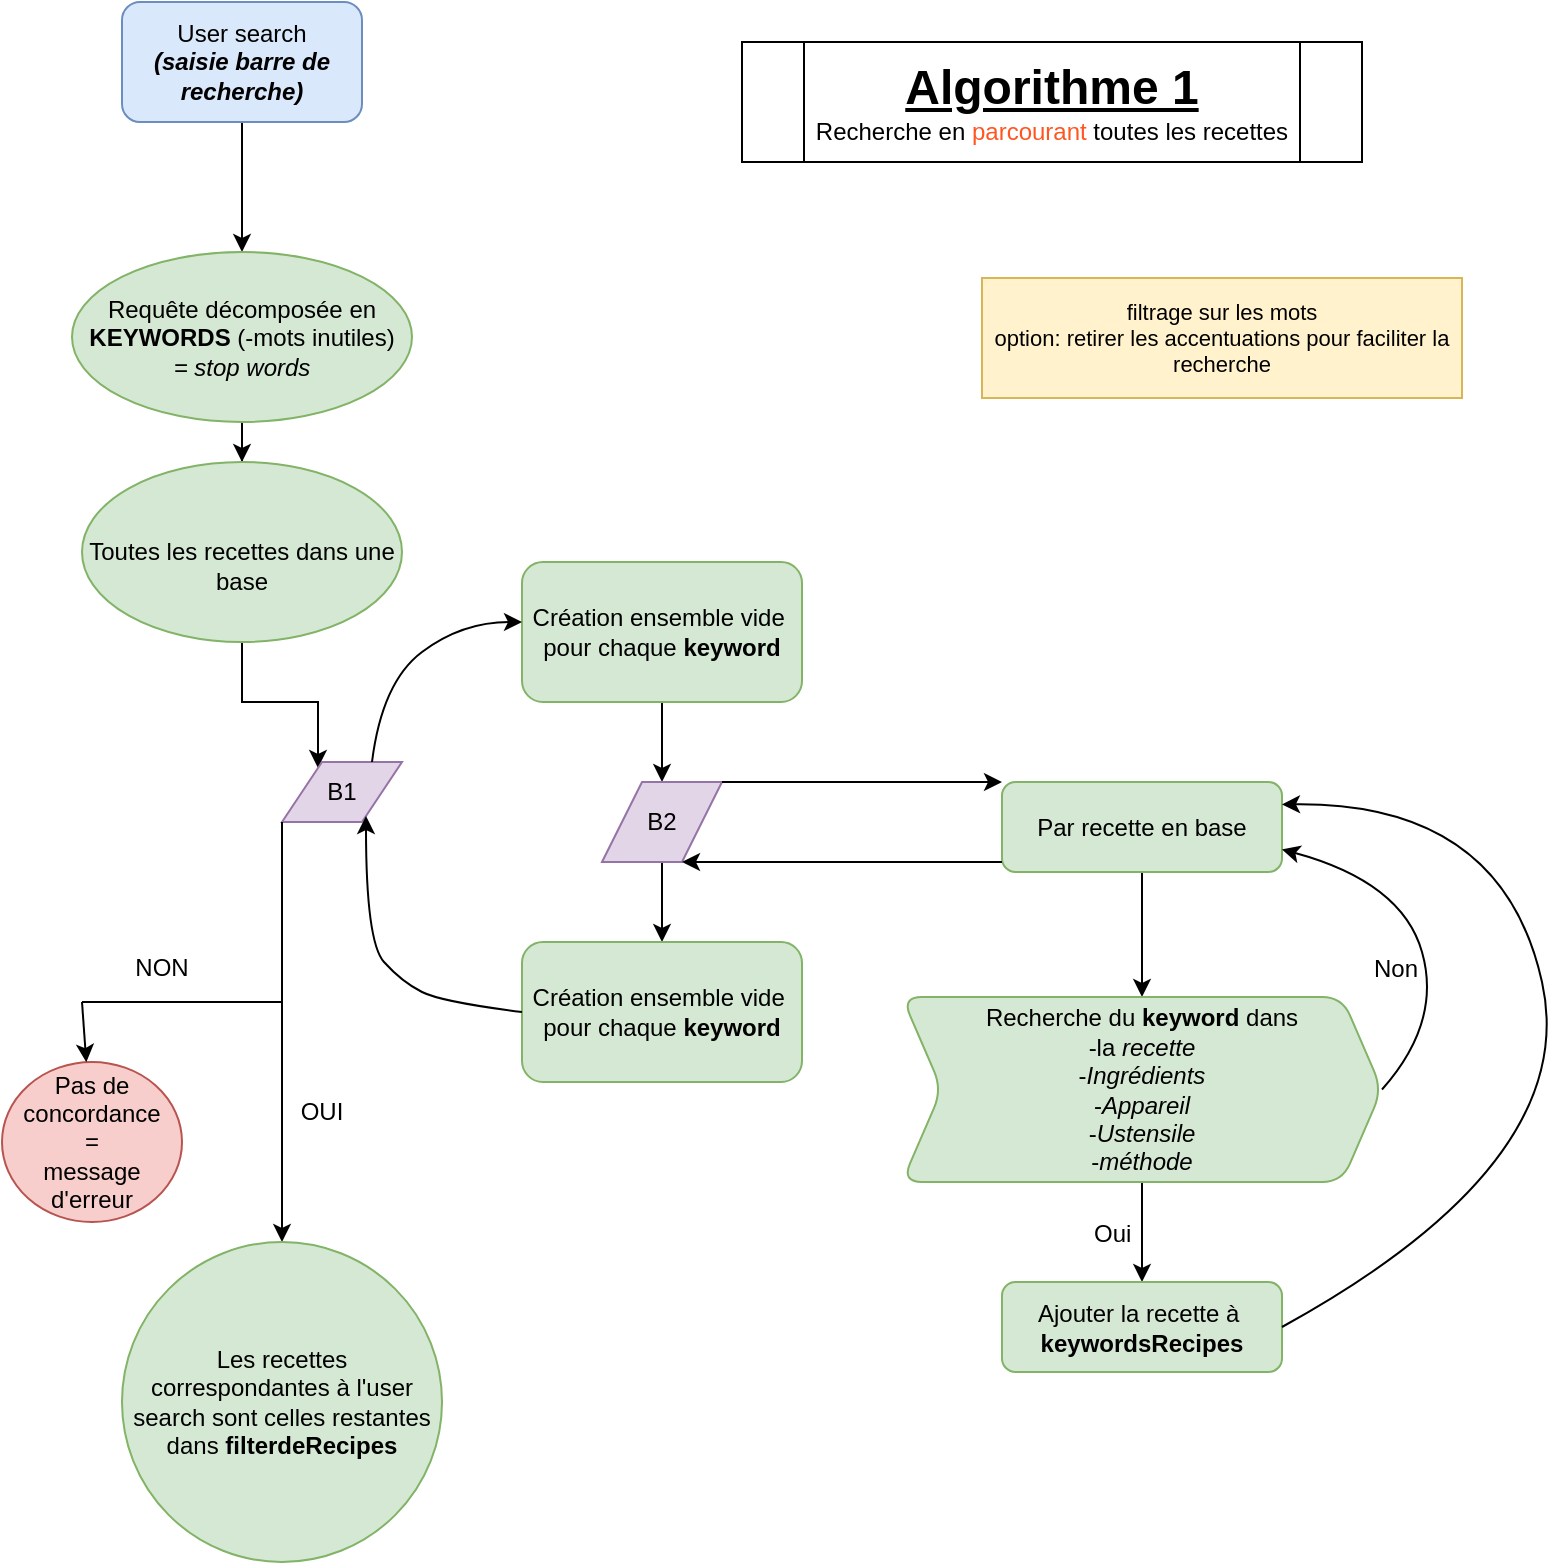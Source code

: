 <mxfile version="16.5.1" type="device"><diagram id="C5RBs43oDa-KdzZeNtuy" name="Page-1"><mxGraphModel dx="1102" dy="865" grid="1" gridSize="10" guides="1" tooltips="1" connect="1" arrows="1" fold="1" page="1" pageScale="1" pageWidth="827" pageHeight="1169" math="0" shadow="0"><root><mxCell id="WIyWlLk6GJQsqaUBKTNV-0"/><mxCell id="WIyWlLk6GJQsqaUBKTNV-1" parent="WIyWlLk6GJQsqaUBKTNV-0"/><mxCell id="D-tgBikeAYWPkGbDKpoR-27" value="" style="edgeStyle=orthogonalEdgeStyle;rounded=0;orthogonalLoop=1;jettySize=auto;html=1;" parent="WIyWlLk6GJQsqaUBKTNV-1" source="WIyWlLk6GJQsqaUBKTNV-3" target="D-tgBikeAYWPkGbDKpoR-26" edge="1"><mxGeometry relative="1" as="geometry"/></mxCell><mxCell id="WIyWlLk6GJQsqaUBKTNV-3" value="User search&lt;br&gt;&lt;i&gt;&lt;b&gt;(saisie barre de recherche)&lt;/b&gt;&lt;/i&gt;" style="rounded=1;whiteSpace=wrap;html=1;fontSize=12;glass=0;strokeWidth=1;shadow=0;fillColor=#dae8fc;strokeColor=#6c8ebf;" parent="WIyWlLk6GJQsqaUBKTNV-1" vertex="1"><mxGeometry x="80" y="20" width="120" height="60" as="geometry"/></mxCell><mxCell id="D-tgBikeAYWPkGbDKpoR-29" value="" style="edgeStyle=orthogonalEdgeStyle;rounded=0;orthogonalLoop=1;jettySize=auto;html=1;" parent="WIyWlLk6GJQsqaUBKTNV-1" source="D-tgBikeAYWPkGbDKpoR-26" target="D-tgBikeAYWPkGbDKpoR-28" edge="1"><mxGeometry relative="1" as="geometry"/></mxCell><mxCell id="D-tgBikeAYWPkGbDKpoR-26" value="Requête décomposée en &lt;b&gt;KEYWORDS&lt;/b&gt; (-mots inutiles)&lt;br&gt;&lt;i&gt;= stop words&lt;/i&gt;" style="ellipse;whiteSpace=wrap;html=1;rounded=1;glass=0;strokeWidth=1;shadow=0;fillColor=#d5e8d4;strokeColor=#82b366;" parent="WIyWlLk6GJQsqaUBKTNV-1" vertex="1"><mxGeometry x="55" y="145" width="170" height="85" as="geometry"/></mxCell><mxCell id="sWd6N2Dy6J9eo2I2SrSq-1" style="edgeStyle=orthogonalEdgeStyle;rounded=0;orthogonalLoop=1;jettySize=auto;html=1;entryX=0.25;entryY=0;entryDx=0;entryDy=0;" parent="WIyWlLk6GJQsqaUBKTNV-1" source="D-tgBikeAYWPkGbDKpoR-28" target="sWd6N2Dy6J9eo2I2SrSq-0" edge="1"><mxGeometry relative="1" as="geometry"/></mxCell><mxCell id="D-tgBikeAYWPkGbDKpoR-28" value="&lt;br&gt;Toutes les recettes dans une base&lt;br&gt;" style="ellipse;whiteSpace=wrap;html=1;fillColor=#d5e8d4;strokeColor=#82b366;rounded=1;glass=0;strokeWidth=1;shadow=0;" parent="WIyWlLk6GJQsqaUBKTNV-1" vertex="1"><mxGeometry x="60" y="250" width="160" height="90" as="geometry"/></mxCell><mxCell id="sWd6N2Dy6J9eo2I2SrSq-0" value="B1" style="shape=parallelogram;perimeter=parallelogramPerimeter;whiteSpace=wrap;html=1;fixedSize=1;fillColor=#e1d5e7;strokeColor=#9673a6;" parent="WIyWlLk6GJQsqaUBKTNV-1" vertex="1"><mxGeometry x="160" y="400" width="60" height="30" as="geometry"/></mxCell><mxCell id="3SN5Mb2ECrDXPy9wFA8d-0" value="" style="edgeStyle=orthogonalEdgeStyle;rounded=0;orthogonalLoop=1;jettySize=auto;html=1;" parent="WIyWlLk6GJQsqaUBKTNV-1" source="sWd6N2Dy6J9eo2I2SrSq-2" target="sWd6N2Dy6J9eo2I2SrSq-9" edge="1"><mxGeometry relative="1" as="geometry"/></mxCell><mxCell id="sWd6N2Dy6J9eo2I2SrSq-2" value="Création ensemble vide&amp;nbsp;&lt;br&gt;pour chaque &lt;b&gt;keyword&lt;/b&gt;" style="rounded=1;whiteSpace=wrap;html=1;fillColor=#d5e8d4;strokeColor=#82b366;" parent="WIyWlLk6GJQsqaUBKTNV-1" vertex="1"><mxGeometry x="280" y="300" width="140" height="70" as="geometry"/></mxCell><mxCell id="sWd6N2Dy6J9eo2I2SrSq-6" value="" style="curved=1;endArrow=classic;html=1;rounded=0;exitX=0.75;exitY=0;exitDx=0;exitDy=0;" parent="WIyWlLk6GJQsqaUBKTNV-1" source="sWd6N2Dy6J9eo2I2SrSq-0" edge="1"><mxGeometry width="50" height="50" relative="1" as="geometry"><mxPoint x="170" y="370" as="sourcePoint"/><mxPoint x="280" y="330" as="targetPoint"/><Array as="points"><mxPoint x="210" y="360"/><mxPoint x="250" y="330"/></Array></mxGeometry></mxCell><mxCell id="sWd6N2Dy6J9eo2I2SrSq-11" value="" style="edgeStyle=orthogonalEdgeStyle;rounded=0;orthogonalLoop=1;jettySize=auto;html=1;" parent="WIyWlLk6GJQsqaUBKTNV-1" source="sWd6N2Dy6J9eo2I2SrSq-9" target="sWd6N2Dy6J9eo2I2SrSq-10" edge="1"><mxGeometry relative="1" as="geometry"/></mxCell><mxCell id="sWd6N2Dy6J9eo2I2SrSq-9" value="B2" style="shape=parallelogram;perimeter=parallelogramPerimeter;whiteSpace=wrap;html=1;fixedSize=1;fillColor=#e1d5e7;strokeColor=#9673a6;" parent="WIyWlLk6GJQsqaUBKTNV-1" vertex="1"><mxGeometry x="320" y="410" width="60" height="40" as="geometry"/></mxCell><mxCell id="sWd6N2Dy6J9eo2I2SrSq-10" value="Création ensemble vide&amp;nbsp;&lt;br&gt;pour chaque &lt;b&gt;keyword&lt;/b&gt;" style="rounded=1;whiteSpace=wrap;html=1;fillColor=#d5e8d4;strokeColor=#82b366;" parent="WIyWlLk6GJQsqaUBKTNV-1" vertex="1"><mxGeometry x="280" y="490" width="140" height="70" as="geometry"/></mxCell><mxCell id="sWd6N2Dy6J9eo2I2SrSq-12" value="" style="curved=1;endArrow=classic;html=1;rounded=0;entryX=0.75;entryY=1;entryDx=0;entryDy=0;exitX=0;exitY=0.5;exitDx=0;exitDy=0;" parent="WIyWlLk6GJQsqaUBKTNV-1" source="sWd6N2Dy6J9eo2I2SrSq-10" target="sWd6N2Dy6J9eo2I2SrSq-0" edge="1"><mxGeometry width="50" height="50" relative="1" as="geometry"><mxPoint x="190" y="540" as="sourcePoint"/><mxPoint x="240" y="490" as="targetPoint"/><Array as="points"><mxPoint x="240" y="520"/><mxPoint x="220" y="510"/><mxPoint x="202" y="490"/></Array></mxGeometry></mxCell><mxCell id="sWd6N2Dy6J9eo2I2SrSq-20" value="" style="edgeStyle=orthogonalEdgeStyle;rounded=0;orthogonalLoop=1;jettySize=auto;html=1;" parent="WIyWlLk6GJQsqaUBKTNV-1" source="sWd6N2Dy6J9eo2I2SrSq-13" target="sWd6N2Dy6J9eo2I2SrSq-19" edge="1"><mxGeometry relative="1" as="geometry"/></mxCell><mxCell id="sWd6N2Dy6J9eo2I2SrSq-13" value="Par recette en base" style="rounded=1;whiteSpace=wrap;html=1;fillColor=#d5e8d4;strokeColor=#82b366;" parent="WIyWlLk6GJQsqaUBKTNV-1" vertex="1"><mxGeometry x="520" y="410" width="140" height="45" as="geometry"/></mxCell><mxCell id="sWd6N2Dy6J9eo2I2SrSq-16" value="" style="endArrow=classic;html=1;rounded=0;exitX=1;exitY=0;exitDx=0;exitDy=0;entryX=0;entryY=0;entryDx=0;entryDy=0;" parent="WIyWlLk6GJQsqaUBKTNV-1" source="sWd6N2Dy6J9eo2I2SrSq-9" target="sWd6N2Dy6J9eo2I2SrSq-13" edge="1"><mxGeometry width="50" height="50" relative="1" as="geometry"><mxPoint x="420" y="440" as="sourcePoint"/><mxPoint x="470" y="390" as="targetPoint"/></mxGeometry></mxCell><mxCell id="sWd6N2Dy6J9eo2I2SrSq-17" value="" style="endArrow=classic;html=1;rounded=0;exitX=0;exitY=0.889;exitDx=0;exitDy=0;exitPerimeter=0;" parent="WIyWlLk6GJQsqaUBKTNV-1" source="sWd6N2Dy6J9eo2I2SrSq-13" edge="1"><mxGeometry width="50" height="50" relative="1" as="geometry"><mxPoint x="480" y="520" as="sourcePoint"/><mxPoint x="360" y="450" as="targetPoint"/></mxGeometry></mxCell><mxCell id="sWd6N2Dy6J9eo2I2SrSq-28" style="edgeStyle=orthogonalEdgeStyle;rounded=0;orthogonalLoop=1;jettySize=auto;html=1;" parent="WIyWlLk6GJQsqaUBKTNV-1" source="sWd6N2Dy6J9eo2I2SrSq-19" edge="1"><mxGeometry relative="1" as="geometry"><mxPoint x="590" y="660" as="targetPoint"/></mxGeometry></mxCell><mxCell id="sWd6N2Dy6J9eo2I2SrSq-19" value="Recherche du &lt;b&gt;keyword &lt;/b&gt;dans &lt;br&gt;-la &lt;i&gt;recette&lt;/i&gt;&lt;br&gt;-&lt;i&gt;Ingrédients&lt;/i&gt;&lt;br&gt;-&lt;i&gt;Appareil&lt;/i&gt;&lt;br&gt;-&lt;i&gt;Ustensile&lt;/i&gt;&lt;br&gt;-&lt;i&gt;méthode&lt;/i&gt;" style="shape=step;perimeter=stepPerimeter;whiteSpace=wrap;html=1;fixedSize=1;fillColor=#d5e8d4;strokeColor=#82b366;rounded=1;" parent="WIyWlLk6GJQsqaUBKTNV-1" vertex="1"><mxGeometry x="470" y="517.5" width="240" height="92.5" as="geometry"/></mxCell><mxCell id="sWd6N2Dy6J9eo2I2SrSq-26" value="" style="curved=1;endArrow=classic;html=1;rounded=0;exitX=1;exitY=0.5;exitDx=0;exitDy=0;entryX=1;entryY=0.75;entryDx=0;entryDy=0;" parent="WIyWlLk6GJQsqaUBKTNV-1" source="sWd6N2Dy6J9eo2I2SrSq-19" target="sWd6N2Dy6J9eo2I2SrSq-13" edge="1"><mxGeometry width="50" height="50" relative="1" as="geometry"><mxPoint x="760" y="590" as="sourcePoint"/><mxPoint x="810" y="540" as="targetPoint"/><Array as="points"><mxPoint x="740" y="530"/><mxPoint x="720" y="460"/></Array></mxGeometry></mxCell><mxCell id="sWd6N2Dy6J9eo2I2SrSq-27" value="Non" style="text;strokeColor=none;fillColor=none;align=left;verticalAlign=middle;spacingLeft=4;spacingRight=4;overflow=hidden;points=[[0,0.5],[1,0.5]];portConstraint=eastwest;rotatable=0;" parent="WIyWlLk6GJQsqaUBKTNV-1" vertex="1"><mxGeometry x="700" y="487.5" width="80" height="30" as="geometry"/></mxCell><mxCell id="sWd6N2Dy6J9eo2I2SrSq-29" value="Ajouter la recette à&amp;nbsp;&lt;br&gt;&lt;b&gt;keywordsRecipes&lt;/b&gt;" style="rounded=1;whiteSpace=wrap;html=1;fillColor=#d5e8d4;strokeColor=#82b366;" parent="WIyWlLk6GJQsqaUBKTNV-1" vertex="1"><mxGeometry x="520" y="660" width="140" height="45" as="geometry"/></mxCell><mxCell id="sWd6N2Dy6J9eo2I2SrSq-30" value="Oui" style="text;strokeColor=none;fillColor=none;align=left;verticalAlign=middle;spacingLeft=4;spacingRight=4;overflow=hidden;points=[[0,0.5],[1,0.5]];portConstraint=eastwest;rotatable=0;" parent="WIyWlLk6GJQsqaUBKTNV-1" vertex="1"><mxGeometry x="560" y="620" width="80" height="30" as="geometry"/></mxCell><mxCell id="sWd6N2Dy6J9eo2I2SrSq-32" value="" style="curved=1;endArrow=classic;html=1;rounded=0;exitX=1;exitY=0.5;exitDx=0;exitDy=0;entryX=1;entryY=0.25;entryDx=0;entryDy=0;" parent="WIyWlLk6GJQsqaUBKTNV-1" source="sWd6N2Dy6J9eo2I2SrSq-29" target="sWd6N2Dy6J9eo2I2SrSq-13" edge="1"><mxGeometry width="50" height="50" relative="1" as="geometry"><mxPoint x="760" y="600" as="sourcePoint"/><mxPoint x="810" y="550" as="targetPoint"/><Array as="points"><mxPoint x="810" y="600"/><mxPoint x="770" y="420"/></Array></mxGeometry></mxCell><mxCell id="sWd6N2Dy6J9eo2I2SrSq-33" value="" style="endArrow=classic;html=1;rounded=0;exitX=0;exitY=1;exitDx=0;exitDy=0;" parent="WIyWlLk6GJQsqaUBKTNV-1" source="sWd6N2Dy6J9eo2I2SrSq-0" edge="1"><mxGeometry width="50" height="50" relative="1" as="geometry"><mxPoint x="70" y="540" as="sourcePoint"/><mxPoint x="160" y="640" as="targetPoint"/></mxGeometry></mxCell><mxCell id="sWd6N2Dy6J9eo2I2SrSq-34" value="Les recettes correspondantes à l'user search sont celles restantes dans &lt;b&gt;filterdeRecipes&lt;/b&gt;" style="ellipse;whiteSpace=wrap;html=1;fillColor=#d5e8d4;strokeColor=#82b366;rounded=1;glass=0;strokeWidth=1;shadow=0;" parent="WIyWlLk6GJQsqaUBKTNV-1" vertex="1"><mxGeometry x="80" y="640" width="160" height="160" as="geometry"/></mxCell><mxCell id="sWd6N2Dy6J9eo2I2SrSq-35" value="&lt;b style=&quot;font-size: 24px&quot;&gt;&lt;u&gt;Algorithme 1&lt;br&gt;&lt;/u&gt;&lt;/b&gt;Recherche en &lt;font color=&quot;#ff5521&quot;&gt;parcourant &lt;/font&gt;toutes les recettes" style="shape=process;whiteSpace=wrap;html=1;backgroundOutline=1;" parent="WIyWlLk6GJQsqaUBKTNV-1" vertex="1"><mxGeometry x="390" y="40" width="310" height="60" as="geometry"/></mxCell><mxCell id="sWd6N2Dy6J9eo2I2SrSq-37" value="&lt;span&gt;filtrage sur les mots&lt;/span&gt;&lt;br&gt;&lt;span&gt;option: retirer les accentuations pour faciliter la recherche&lt;/span&gt;" style="rounded=0;whiteSpace=wrap;html=1;fontSize=11;fillColor=#fff2cc;strokeColor=#d6b656;" parent="WIyWlLk6GJQsqaUBKTNV-1" vertex="1"><mxGeometry x="510" y="158" width="240" height="60" as="geometry"/></mxCell><mxCell id="VyZiAAFpP2Z8AxRvgPPZ-0" value="Pas de concordance&lt;br&gt;=&lt;br&gt;message d'erreur" style="ellipse;whiteSpace=wrap;html=1;fillColor=#f8cecc;strokeColor=#b85450;rounded=1;glass=0;strokeWidth=1;shadow=0;" vertex="1" parent="WIyWlLk6GJQsqaUBKTNV-1"><mxGeometry x="20" y="550" width="90" height="80" as="geometry"/></mxCell><mxCell id="VyZiAAFpP2Z8AxRvgPPZ-5" value="" style="endArrow=none;html=1;rounded=0;" edge="1" parent="WIyWlLk6GJQsqaUBKTNV-1"><mxGeometry width="50" height="50" relative="1" as="geometry"><mxPoint x="160" y="520" as="sourcePoint"/><mxPoint x="60" y="520" as="targetPoint"/></mxGeometry></mxCell><mxCell id="VyZiAAFpP2Z8AxRvgPPZ-6" value="" style="endArrow=classic;html=1;rounded=0;" edge="1" parent="WIyWlLk6GJQsqaUBKTNV-1" target="VyZiAAFpP2Z8AxRvgPPZ-0"><mxGeometry width="50" height="50" relative="1" as="geometry"><mxPoint x="60" y="520" as="sourcePoint"/><mxPoint x="440" y="440" as="targetPoint"/></mxGeometry></mxCell><mxCell id="VyZiAAFpP2Z8AxRvgPPZ-7" value="OUI" style="text;html=1;strokeColor=none;fillColor=none;align=center;verticalAlign=middle;whiteSpace=wrap;rounded=0;" vertex="1" parent="WIyWlLk6GJQsqaUBKTNV-1"><mxGeometry x="150" y="560" width="60" height="30" as="geometry"/></mxCell><mxCell id="VyZiAAFpP2Z8AxRvgPPZ-8" value="NON" style="text;html=1;strokeColor=none;fillColor=none;align=center;verticalAlign=middle;whiteSpace=wrap;rounded=0;" vertex="1" parent="WIyWlLk6GJQsqaUBKTNV-1"><mxGeometry x="70" y="487.5" width="60" height="30" as="geometry"/></mxCell></root></mxGraphModel></diagram></mxfile>